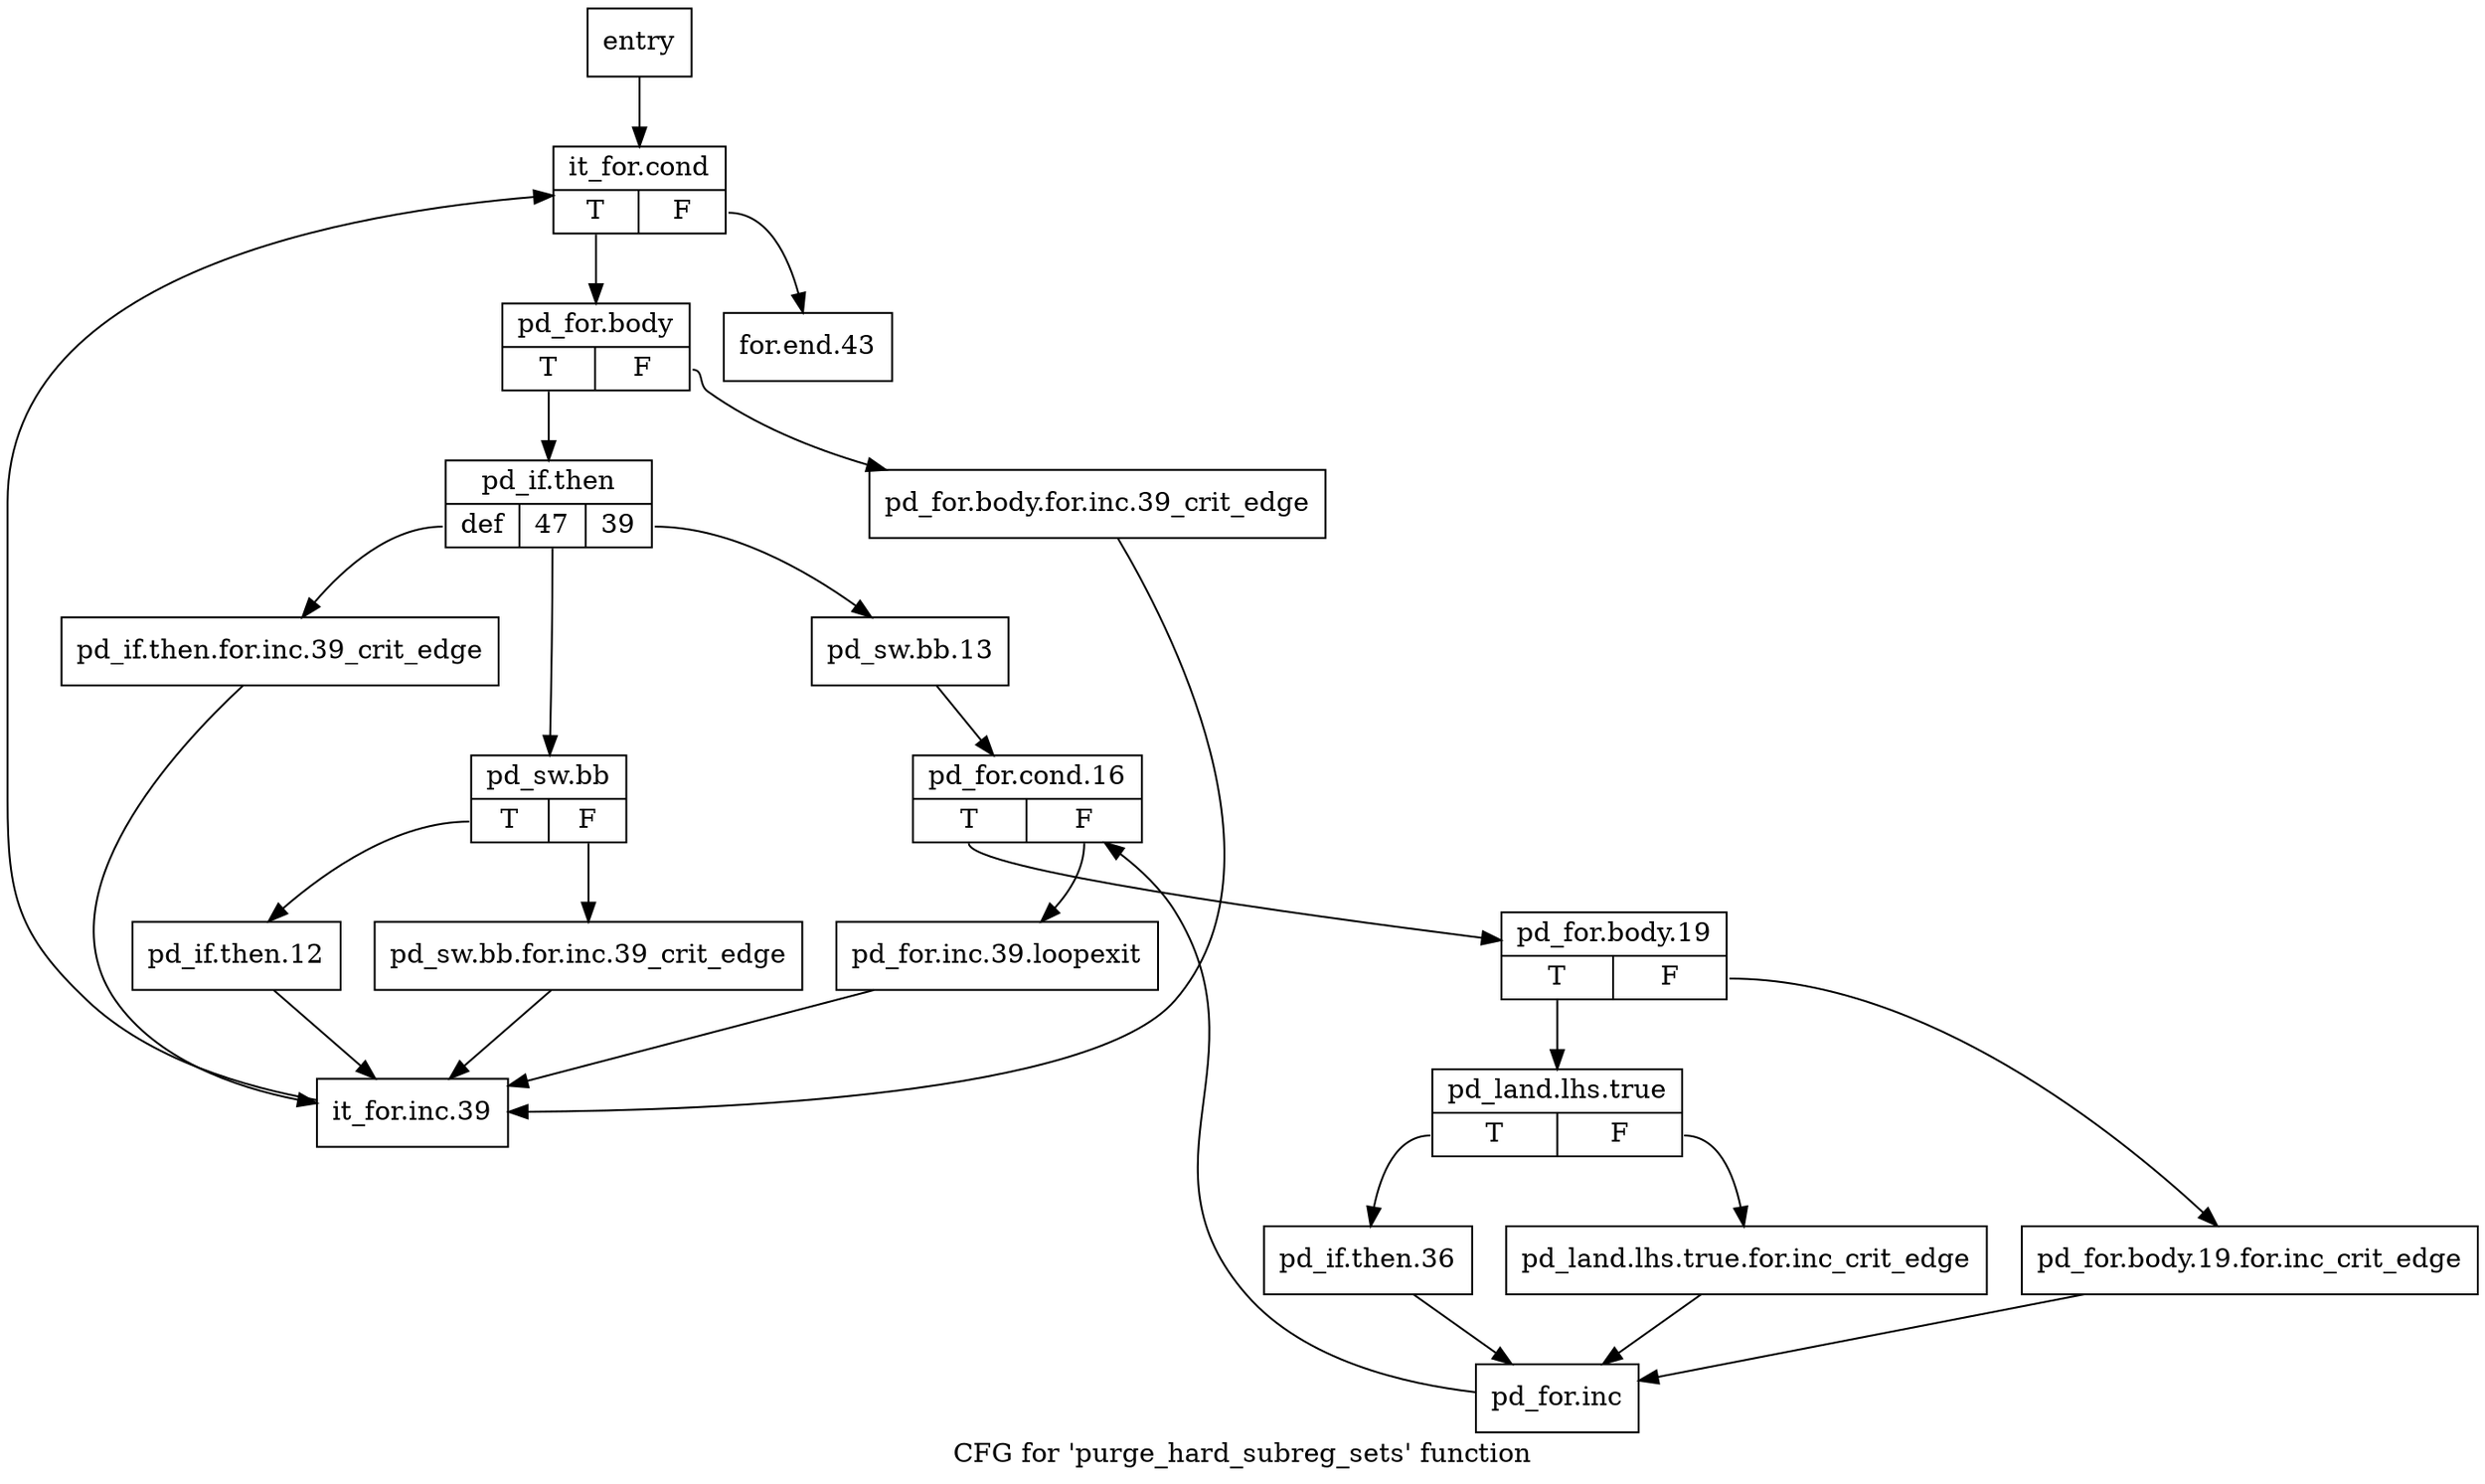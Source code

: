 digraph "CFG for 'purge_hard_subreg_sets' function" {
	label="CFG for 'purge_hard_subreg_sets' function";

	Node0x4c20c70 [shape=record,label="{entry}"];
	Node0x4c20c70 -> Node0x4c20cc0;
	Node0x4c20cc0 [shape=record,label="{it_for.cond|{<s0>T|<s1>F}}"];
	Node0x4c20cc0:s0 -> Node0x4c20d10;
	Node0x4c20cc0:s1 -> Node0x4c21260;
	Node0x4c20d10 [shape=record,label="{pd_for.body|{<s0>T|<s1>F}}"];
	Node0x4c20d10:s0 -> Node0x4c20db0;
	Node0x4c20d10:s1 -> Node0x4c20d60;
	Node0x4c20d60 [shape=record,label="{pd_for.body.for.inc.39_crit_edge}"];
	Node0x4c20d60 -> Node0x4c21210;
	Node0x4c20db0 [shape=record,label="{pd_if.then|{<s0>def|<s1>47|<s2>39}}"];
	Node0x4c20db0:s0 -> Node0x4c20e00;
	Node0x4c20db0:s1 -> Node0x4c20e50;
	Node0x4c20db0:s2 -> Node0x4c20f40;
	Node0x4c20e00 [shape=record,label="{pd_if.then.for.inc.39_crit_edge}"];
	Node0x4c20e00 -> Node0x4c21210;
	Node0x4c20e50 [shape=record,label="{pd_sw.bb|{<s0>T|<s1>F}}"];
	Node0x4c20e50:s0 -> Node0x4c20ef0;
	Node0x4c20e50:s1 -> Node0x4c20ea0;
	Node0x4c20ea0 [shape=record,label="{pd_sw.bb.for.inc.39_crit_edge}"];
	Node0x4c20ea0 -> Node0x4c21210;
	Node0x4c20ef0 [shape=record,label="{pd_if.then.12}"];
	Node0x4c20ef0 -> Node0x4c21210;
	Node0x4c20f40 [shape=record,label="{pd_sw.bb.13}"];
	Node0x4c20f40 -> Node0x4c20f90;
	Node0x4c20f90 [shape=record,label="{pd_for.cond.16|{<s0>T|<s1>F}}"];
	Node0x4c20f90:s0 -> Node0x4c20fe0;
	Node0x4c20f90:s1 -> Node0x4c211c0;
	Node0x4c20fe0 [shape=record,label="{pd_for.body.19|{<s0>T|<s1>F}}"];
	Node0x4c20fe0:s0 -> Node0x4c21080;
	Node0x4c20fe0:s1 -> Node0x4c21030;
	Node0x4c21030 [shape=record,label="{pd_for.body.19.for.inc_crit_edge}"];
	Node0x4c21030 -> Node0x4c21170;
	Node0x4c21080 [shape=record,label="{pd_land.lhs.true|{<s0>T|<s1>F}}"];
	Node0x4c21080:s0 -> Node0x4c21120;
	Node0x4c21080:s1 -> Node0x4c210d0;
	Node0x4c210d0 [shape=record,label="{pd_land.lhs.true.for.inc_crit_edge}"];
	Node0x4c210d0 -> Node0x4c21170;
	Node0x4c21120 [shape=record,label="{pd_if.then.36}"];
	Node0x4c21120 -> Node0x4c21170;
	Node0x4c21170 [shape=record,label="{pd_for.inc}"];
	Node0x4c21170 -> Node0x4c20f90;
	Node0x4c211c0 [shape=record,label="{pd_for.inc.39.loopexit}"];
	Node0x4c211c0 -> Node0x4c21210;
	Node0x4c21210 [shape=record,label="{it_for.inc.39}"];
	Node0x4c21210 -> Node0x4c20cc0;
	Node0x4c21260 [shape=record,label="{for.end.43}"];
}
